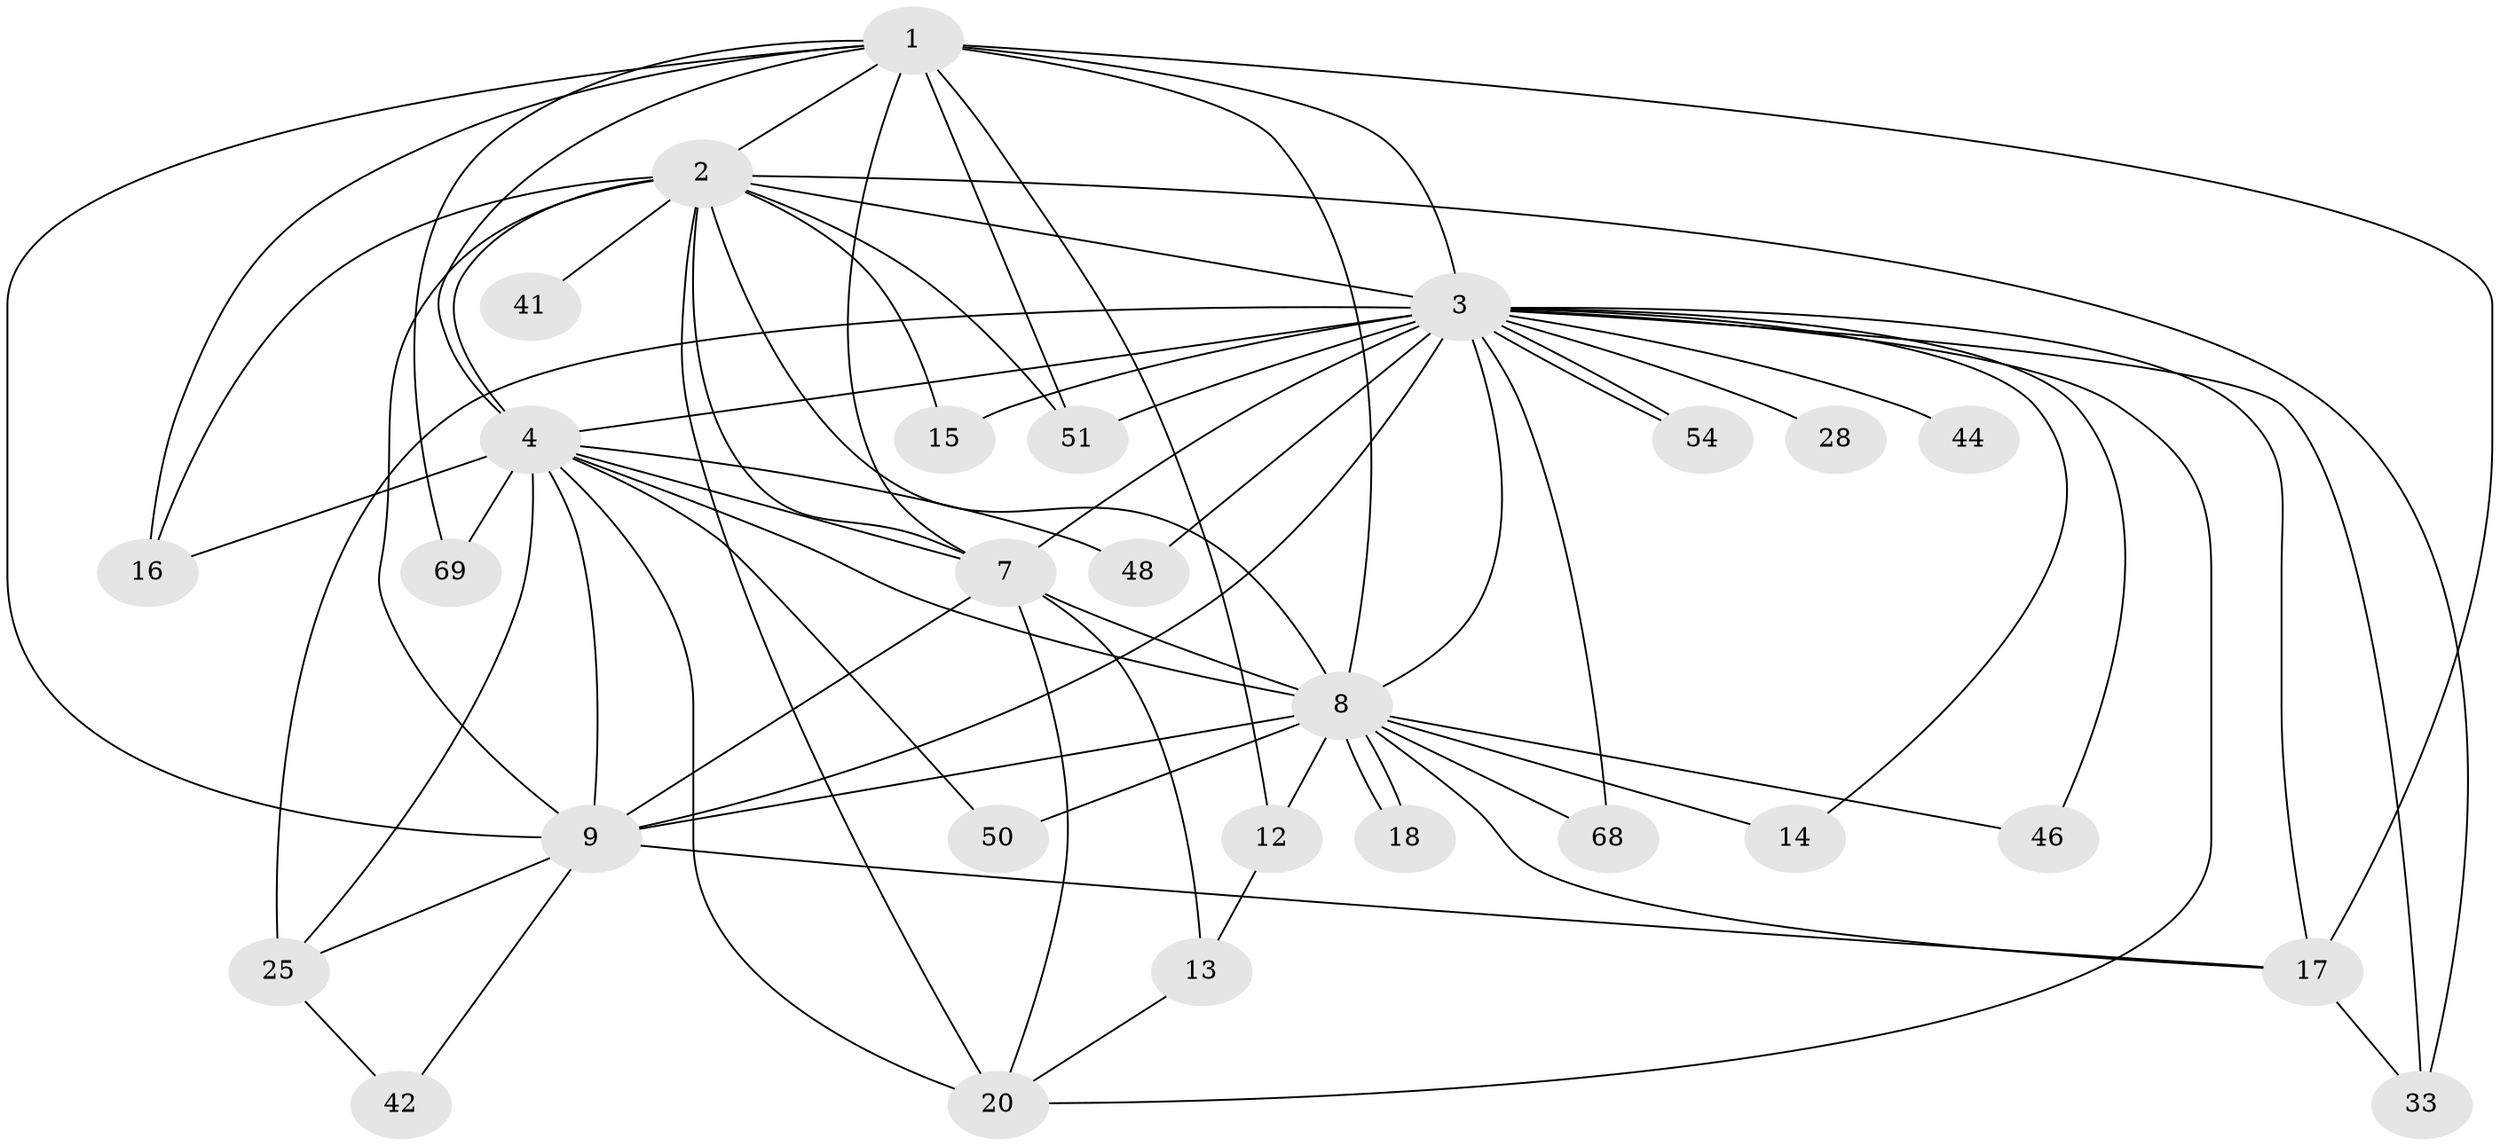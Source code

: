 // original degree distribution, {18: 0.013888888888888888, 16: 0.027777777777777776, 28: 0.013888888888888888, 20: 0.027777777777777776, 14: 0.013888888888888888, 22: 0.013888888888888888, 13: 0.013888888888888888, 12: 0.013888888888888888, 3: 0.19444444444444445, 2: 0.5277777777777778, 4: 0.125, 5: 0.013888888888888888}
// Generated by graph-tools (version 1.1) at 2025/17/03/04/25 18:17:31]
// undirected, 28 vertices, 69 edges
graph export_dot {
graph [start="1"]
  node [color=gray90,style=filled];
  1;
  2 [super="+65+37+6+49"];
  3 [super="+35+5+24+67+27+11+26"];
  4;
  7 [super="+34+10+22"];
  8 [super="+23"];
  9 [super="+55+21+38+57"];
  12;
  13 [super="+19"];
  14;
  15;
  16;
  17 [super="+32"];
  18;
  20 [super="+53+45"];
  25 [super="+56"];
  28;
  33 [super="+70"];
  41;
  42;
  44;
  46;
  48;
  50;
  51 [super="+72"];
  54;
  68;
  69;
  1 -- 2 [weight=2];
  1 -- 3 [weight=4];
  1 -- 4;
  1 -- 7 [weight=2];
  1 -- 8;
  1 -- 9 [weight=3];
  1 -- 12;
  1 -- 16;
  1 -- 17;
  1 -- 69;
  1 -- 51;
  2 -- 3 [weight=5];
  2 -- 4 [weight=4];
  2 -- 7 [weight=9];
  2 -- 8 [weight=5];
  2 -- 9 [weight=5];
  2 -- 33;
  2 -- 41 [weight=2];
  2 -- 16;
  2 -- 51;
  2 -- 15;
  2 -- 20 [weight=2];
  3 -- 4 [weight=4];
  3 -- 7 [weight=5];
  3 -- 8 [weight=3];
  3 -- 9 [weight=5];
  3 -- 14;
  3 -- 15;
  3 -- 17;
  3 -- 28 [weight=2];
  3 -- 44 [weight=2];
  3 -- 48;
  3 -- 51;
  3 -- 54;
  3 -- 54;
  3 -- 46;
  3 -- 33;
  3 -- 68;
  3 -- 20;
  3 -- 25;
  4 -- 7 [weight=2];
  4 -- 8;
  4 -- 9 [weight=2];
  4 -- 16;
  4 -- 20;
  4 -- 25;
  4 -- 48;
  4 -- 50;
  4 -- 69;
  7 -- 8 [weight=2];
  7 -- 9 [weight=3];
  7 -- 13 [weight=2];
  7 -- 20;
  8 -- 9;
  8 -- 12;
  8 -- 14;
  8 -- 18;
  8 -- 18;
  8 -- 46;
  8 -- 50;
  8 -- 68;
  8 -- 17;
  9 -- 17;
  9 -- 42;
  9 -- 25;
  12 -- 13;
  13 -- 20;
  17 -- 33;
  25 -- 42;
}
